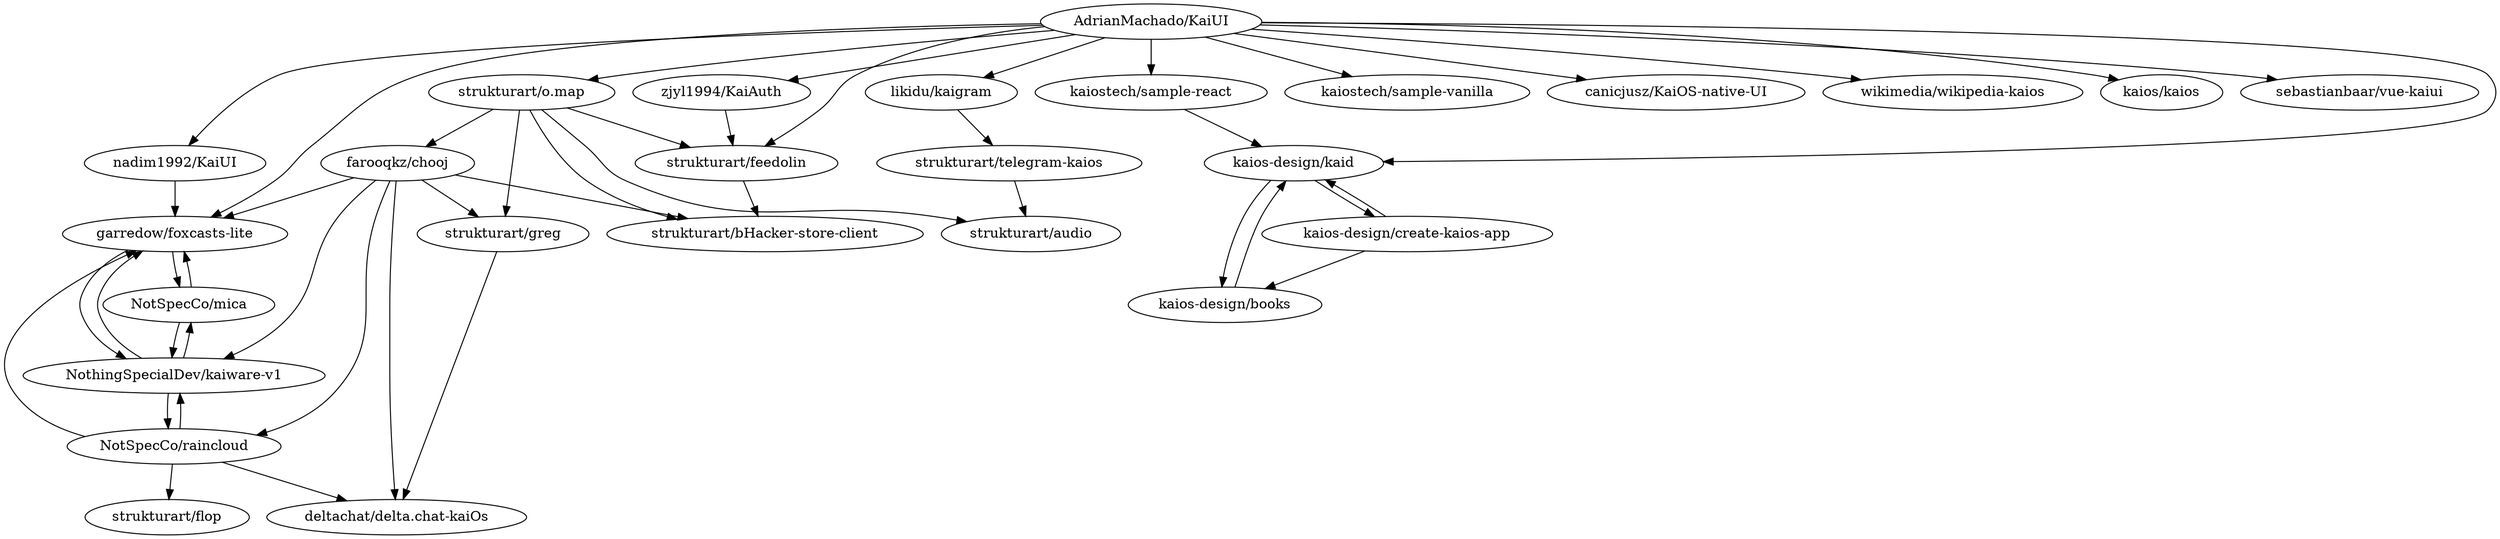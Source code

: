 digraph G {
"strukturart/o.map" -> "strukturart/feedolin"
"strukturart/o.map" -> "strukturart/bHacker-store-client"
"strukturart/o.map" -> "strukturart/greg"
"strukturart/o.map" -> "farooqkz/chooj"
"strukturart/o.map" -> "strukturart/audio"
"AdrianMachado/KaiUI" -> "kaiostech/sample-react"
"AdrianMachado/KaiUI" -> "nadim1992/KaiUI"
"AdrianMachado/KaiUI" -> "kaiostech/sample-vanilla"
"AdrianMachado/KaiUI" -> "kaios-design/kaid"
"AdrianMachado/KaiUI" -> "canicjusz/KaiOS-native-UI"
"AdrianMachado/KaiUI" -> "wikimedia/wikipedia-kaios"
"AdrianMachado/KaiUI" -> "kaios/kaios"
"AdrianMachado/KaiUI" -> "zjyl1994/KaiAuth"
"AdrianMachado/KaiUI" -> "garredow/foxcasts-lite"
"AdrianMachado/KaiUI" -> "sebastianbaar/vue-kaiui"
"AdrianMachado/KaiUI" -> "likidu/kaigram"
"AdrianMachado/KaiUI" -> "strukturart/o.map"
"AdrianMachado/KaiUI" -> "strukturart/feedolin"
"kaios-design/kaid" -> "kaios-design/books"
"kaios-design/kaid" -> "kaios-design/create-kaios-app"
"kaiostech/sample-react" -> "kaios-design/kaid"
"kaios-design/create-kaios-app" -> "kaios-design/kaid"
"kaios-design/create-kaios-app" -> "kaios-design/books"
"nadim1992/KaiUI" -> "garredow/foxcasts-lite"
"kaios-design/books" -> "kaios-design/kaid"
"likidu/kaigram" -> "strukturart/telegram-kaios"
"garredow/foxcasts-lite" -> "NotSpecCo/mica"
"garredow/foxcasts-lite" -> "NothingSpecialDev/kaiware-v1"
"strukturart/feedolin" -> "strukturart/bHacker-store-client"
"zjyl1994/KaiAuth" -> "strukturart/feedolin"
"strukturart/telegram-kaios" -> "strukturart/audio"
"farooqkz/chooj" -> "strukturart/greg"
"farooqkz/chooj" -> "NotSpecCo/raincloud"
"farooqkz/chooj" -> "garredow/foxcasts-lite"
"farooqkz/chooj" -> "NothingSpecialDev/kaiware-v1"
"farooqkz/chooj" -> "strukturart/bHacker-store-client"
"farooqkz/chooj" -> "deltachat/delta.chat-kaiOs"
"strukturart/greg" -> "deltachat/delta.chat-kaiOs"
"NotSpecCo/mica" -> "NothingSpecialDev/kaiware-v1"
"NotSpecCo/mica" -> "garredow/foxcasts-lite"
"NothingSpecialDev/kaiware-v1" -> "NotSpecCo/mica"
"NothingSpecialDev/kaiware-v1" -> "NotSpecCo/raincloud"
"NothingSpecialDev/kaiware-v1" -> "garredow/foxcasts-lite"
"NotSpecCo/raincloud" -> "NothingSpecialDev/kaiware-v1"
"NotSpecCo/raincloud" -> "garredow/foxcasts-lite"
"NotSpecCo/raincloud" -> "strukturart/flop"
"NotSpecCo/raincloud" -> "deltachat/delta.chat-kaiOs"
"strukturart/o.map" ["l"="2.818,44.992"]
"strukturart/feedolin" ["l"="2.828,45.004"]
"strukturart/bHacker-store-client" ["l"="2.801,44.99"]
"strukturart/greg" ["l"="2.797,44.975"]
"farooqkz/chooj" ["l"="2.816,44.972"]
"strukturart/audio" ["l"="2.808,45.014"]
"AdrianMachado/KaiUI" ["l"="2.853,45.007"]
"kaiostech/sample-react" ["l"="2.828,45.022"]
"nadim1992/KaiUI" ["l"="2.855,44.987"]
"kaiostech/sample-vanilla" ["l"="2.879,44.989"]
"kaios-design/kaid" ["l"="2.809,45.025"]
"canicjusz/KaiOS-native-UI" ["l"="2.876,45.017"]
"wikimedia/wikipedia-kaios" ["l"="2.896,45.005"]
"kaios/kaios" ["l"="2.886,45.033"]
"zjyl1994/KaiAuth" ["l"="2.846,45.021"]
"garredow/foxcasts-lite" ["l"="2.842,44.975"]
"sebastianbaar/vue-kaiui" ["l"="2.875,45.002"]
"likidu/kaigram" ["l"="2.843,45.035"]
"kaios-design/books" ["l"="2.789,45.025"]
"kaios-design/create-kaios-app" ["l"="2.791,45.037"]
"strukturart/telegram-kaios" ["l"="2.819,45.035"]
"NotSpecCo/mica" ["l"="2.853,44.963"]
"NothingSpecialDev/kaiware-v1" ["l"="2.838,44.963"]
"NotSpecCo/raincloud" ["l"="2.823,44.957"]
"deltachat/delta.chat-kaiOs" ["l"="2.804,44.961"]
"strukturart/flop" ["l"="2.821,44.941"]
}